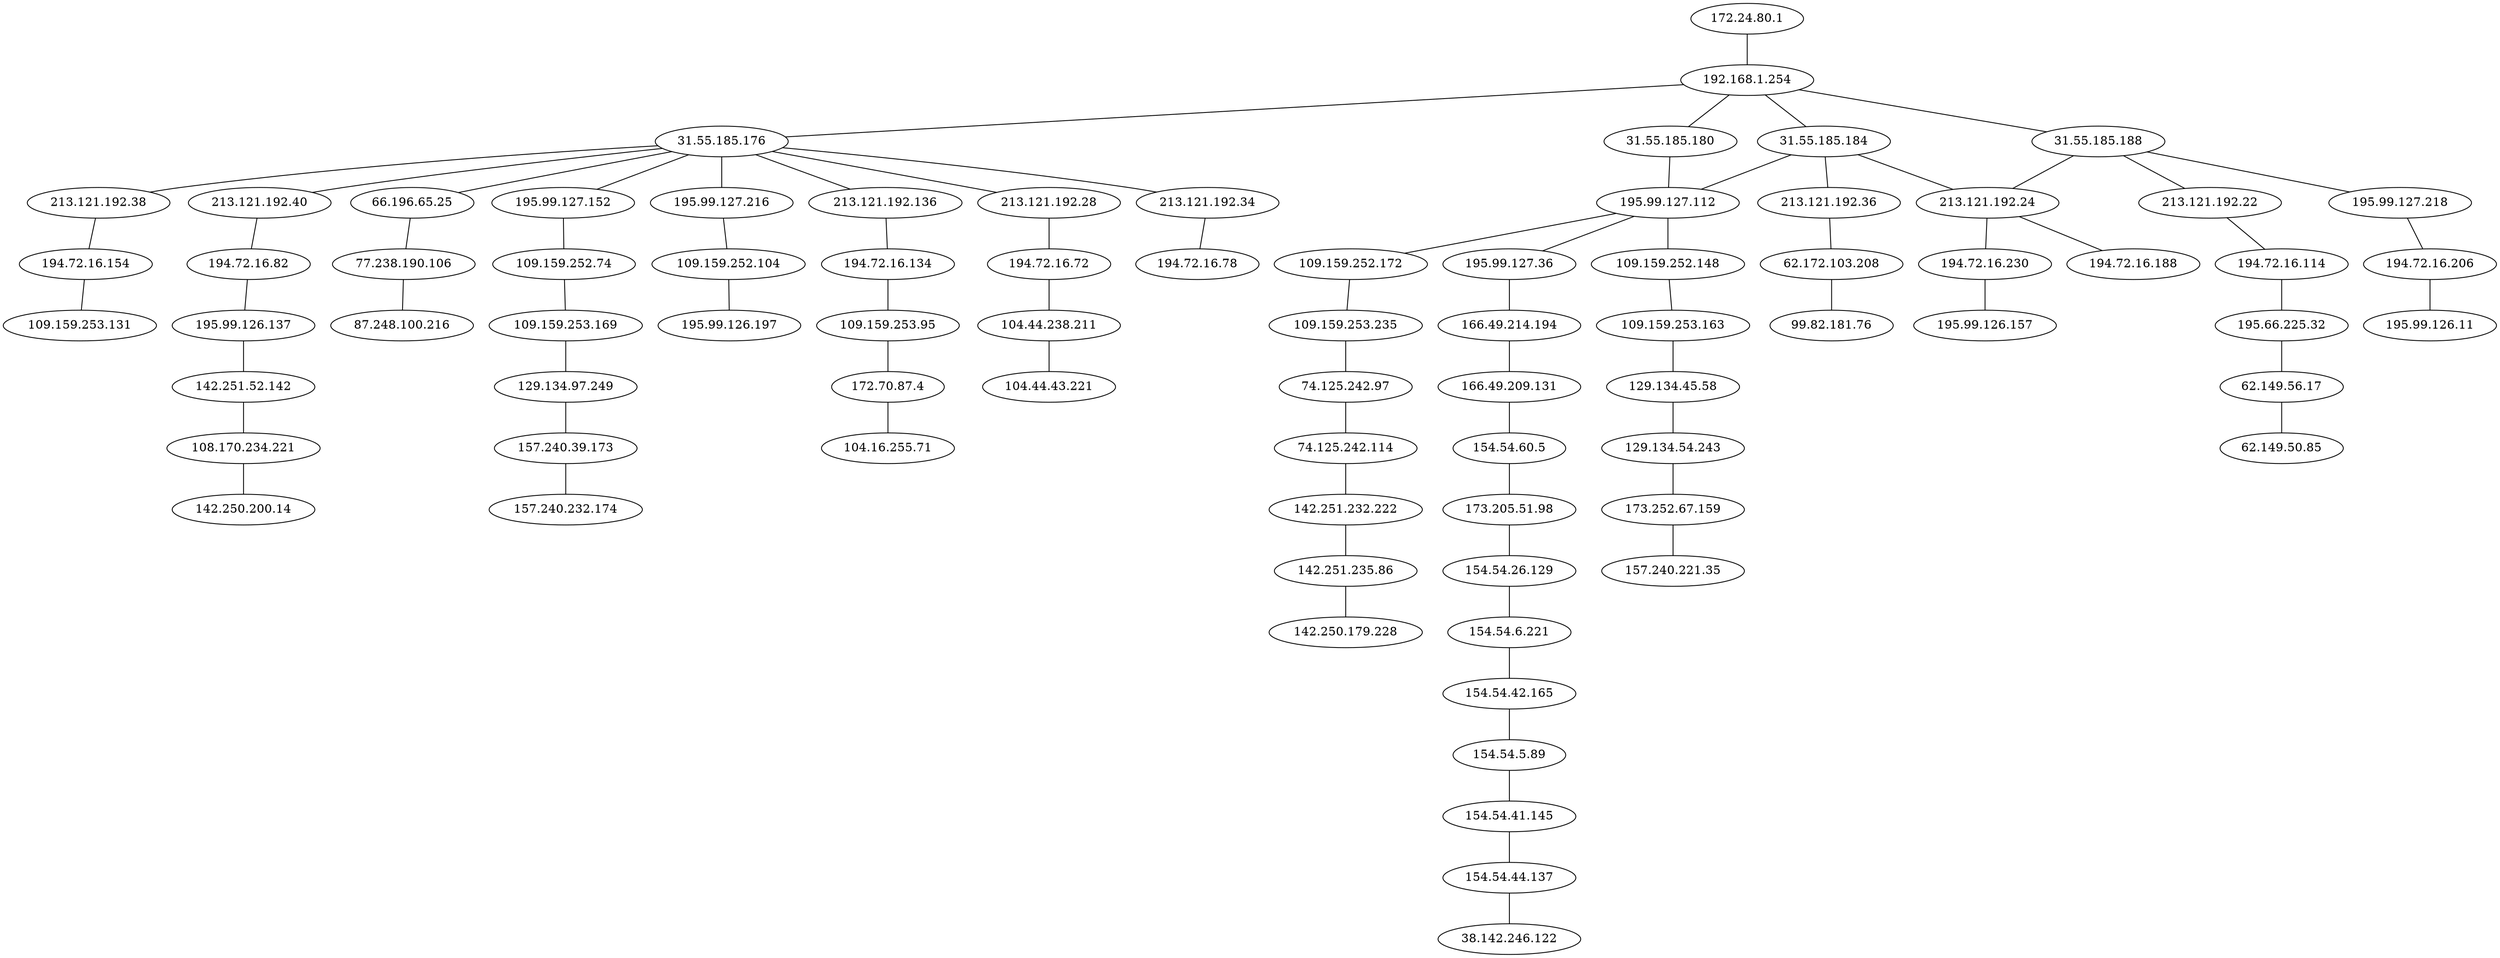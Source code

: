 graph routertopology {
"104.44.238.211" -- "104.44.43.221" 
"108.170.234.221" -- "142.250.200.14" 
"109.159.252.104" -- "195.99.126.197" 
"109.159.252.148" -- "109.159.253.163" 
"109.159.252.172" -- "109.159.253.235" 
"109.159.252.74" -- "109.159.253.169" 
"109.159.253.163" -- "129.134.45.58" 
"109.159.253.169" -- "129.134.97.249" 
"109.159.253.235" -- "74.125.242.97" 
"109.159.253.95" -- "172.70.87.4" 
"129.134.45.58" -- "129.134.54.243" 
"129.134.54.243" -- "173.252.67.159" 
"129.134.97.249" -- "157.240.39.173" 
"142.251.232.222" -- "142.251.235.86" 
"142.251.235.86" -- "142.250.179.228" 
"142.251.52.142" -- "108.170.234.221" 
"154.54.26.129" -- "154.54.6.221" 
"154.54.41.145" -- "154.54.44.137" 
"154.54.42.165" -- "154.54.5.89" 
"154.54.44.137" -- "38.142.246.122" 
"154.54.5.89" -- "154.54.41.145" 
"154.54.6.221" -- "154.54.42.165" 
"154.54.60.5" -- "173.205.51.98" 
"157.240.39.173" -- "157.240.232.174" 
"166.49.209.131" -- "154.54.60.5" 
"166.49.214.194" -- "166.49.209.131" 
"172.24.80.1" -- "192.168.1.254" 
"172.70.87.4" -- "104.16.255.71" 
"173.205.51.98" -- "154.54.26.129" 
"173.252.67.159" -- "157.240.221.35" 
"192.168.1.254" -- "31.55.185.176" 
"192.168.1.254" -- "31.55.185.180" 
"192.168.1.254" -- "31.55.185.184" 
"192.168.1.254" -- "31.55.185.188" 
"194.72.16.114" -- "195.66.225.32" 
"194.72.16.134" -- "109.159.253.95" 
"194.72.16.154" -- "109.159.253.131" 
"194.72.16.206" -- "195.99.126.11" 
"194.72.16.230" -- "195.99.126.157" 
"194.72.16.72" -- "104.44.238.211" 
"194.72.16.82" -- "195.99.126.137" 
"195.66.225.32" -- "62.149.56.17" 
"195.99.126.137" -- "142.251.52.142" 
"195.99.127.112" -- "109.159.252.148" 
"195.99.127.112" -- "109.159.252.172" 
"195.99.127.112" -- "195.99.127.36" 
"195.99.127.152" -- "109.159.252.74" 
"195.99.127.216" -- "109.159.252.104" 
"195.99.127.218" -- "194.72.16.206" 
"195.99.127.36" -- "166.49.214.194" 
"213.121.192.136" -- "194.72.16.134" 
"213.121.192.22" -- "194.72.16.114" 
"213.121.192.24" -- "194.72.16.188" 
"213.121.192.24" -- "194.72.16.230" 
"213.121.192.28" -- "194.72.16.72" 
"213.121.192.34" -- "194.72.16.78" 
"213.121.192.36" -- "62.172.103.208" 
"213.121.192.38" -- "194.72.16.154" 
"213.121.192.40" -- "194.72.16.82" 
"31.55.185.176" -- "195.99.127.152" 
"31.55.185.176" -- "195.99.127.216" 
"31.55.185.176" -- "213.121.192.136" 
"31.55.185.176" -- "213.121.192.28" 
"31.55.185.176" -- "213.121.192.34" 
"31.55.185.176" -- "213.121.192.38" 
"31.55.185.176" -- "213.121.192.40" 
"31.55.185.176" -- "66.196.65.25" 
"31.55.185.180" -- "195.99.127.112" 
"31.55.185.184" -- "195.99.127.112" 
"31.55.185.184" -- "213.121.192.24" 
"31.55.185.184" -- "213.121.192.36" 
"31.55.185.188" -- "195.99.127.218" 
"31.55.185.188" -- "213.121.192.22" 
"31.55.185.188" -- "213.121.192.24" 
"62.149.56.17" -- "62.149.50.85" 
"62.172.103.208" -- "99.82.181.76" 
"66.196.65.25" -- "77.238.190.106" 
"74.125.242.114" -- "142.251.232.222" 
"74.125.242.97" -- "74.125.242.114" 
"77.238.190.106" -- "87.248.100.216" 
}